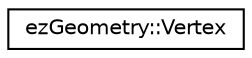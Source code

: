 digraph "Graphical Class Hierarchy"
{
 // LATEX_PDF_SIZE
  edge [fontname="Helvetica",fontsize="10",labelfontname="Helvetica",labelfontsize="10"];
  node [fontname="Helvetica",fontsize="10",shape=record];
  rankdir="LR";
  Node0 [label="ezGeometry::Vertex",height=0.2,width=0.4,color="black", fillcolor="white", style="filled",URL="$db/d24/structez_geometry_1_1_vertex.htm",tooltip="The data that is stored per vertex."];
}
